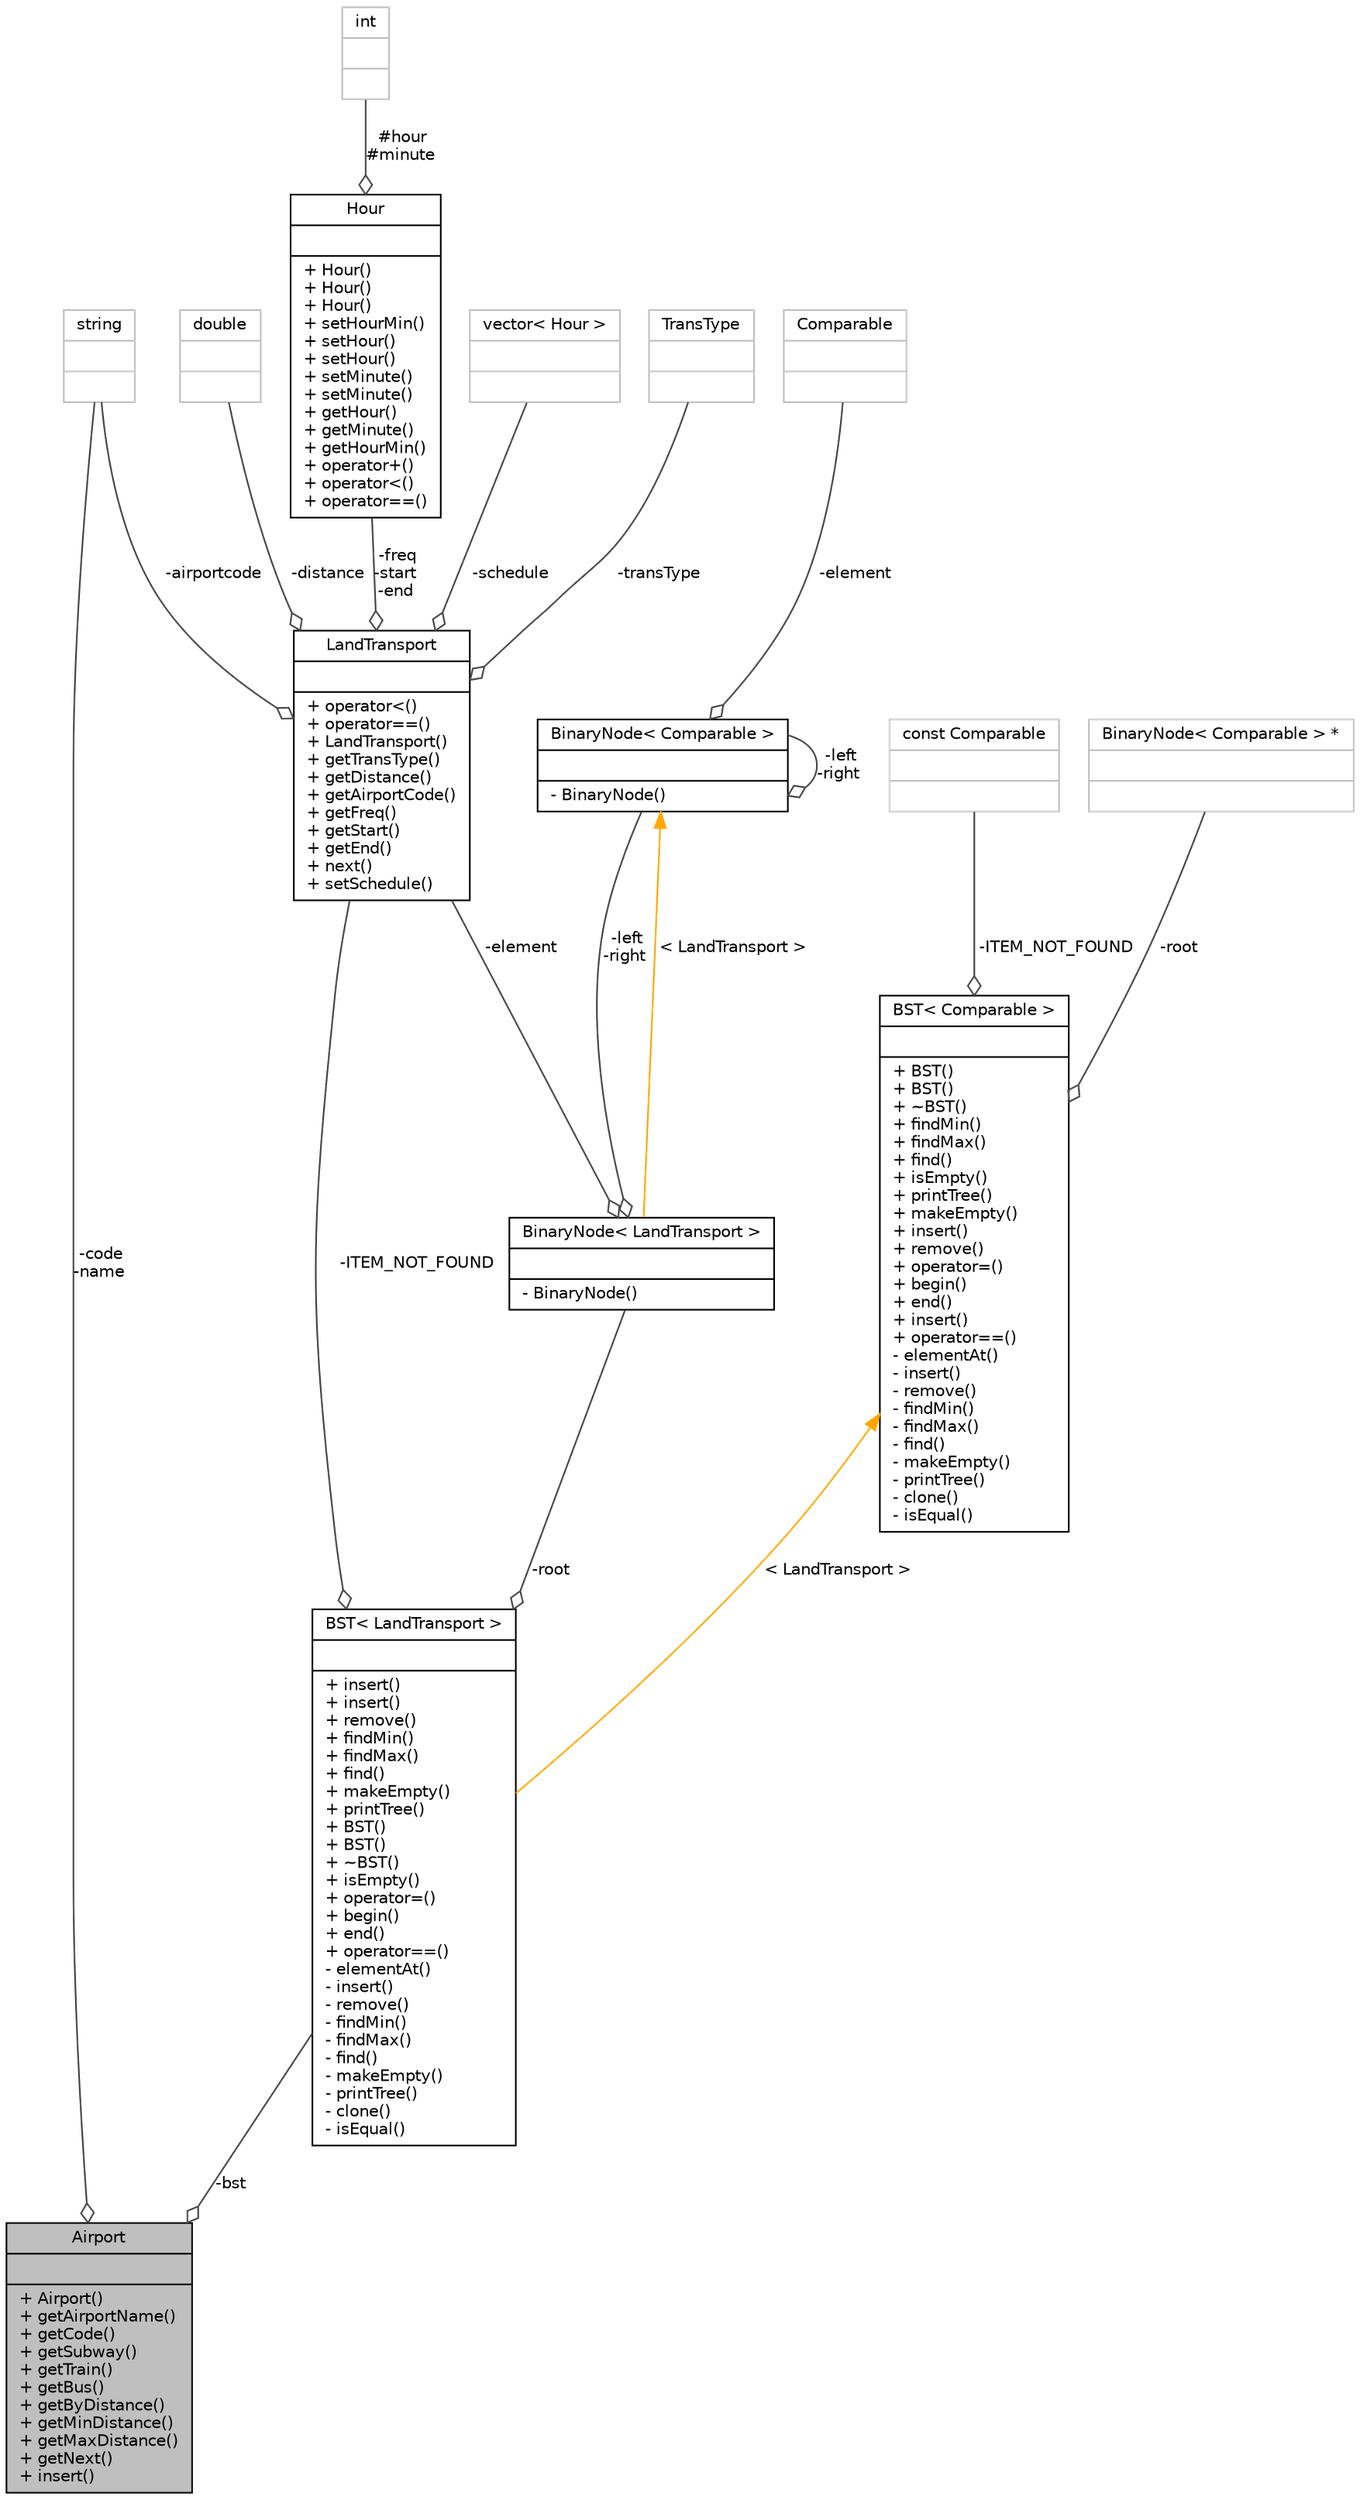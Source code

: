 digraph "Airport"
{
 // LATEX_PDF_SIZE
  bgcolor="transparent";
  edge [fontname="Helvetica",fontsize="10",labelfontname="Helvetica",labelfontsize="10"];
  node [fontname="Helvetica",fontsize="10",shape=record];
  Node1 [label="{Airport\n||+ Airport()\l+ getAirportName()\l+ getCode()\l+ getSubway()\l+ getTrain()\l+ getBus()\l+ getByDistance()\l+ getMinDistance()\l+ getMaxDistance()\l+ getNext()\l+ insert()\l}",height=0.2,width=0.4,color="black", fillcolor="grey75", style="filled", fontcolor="black",tooltip=" "];
  Node2 -> Node1 [color="grey25",fontsize="10",style="solid",label=" -code\n-name" ,arrowhead="odiamond",fontname="Helvetica"];
  Node2 [label="{string\n||}",height=0.2,width=0.4,color="grey75",tooltip=" "];
  Node3 -> Node1 [color="grey25",fontsize="10",style="solid",label=" -bst" ,arrowhead="odiamond",fontname="Helvetica"];
  Node3 [label="{BST\< LandTransport \>\n||+ insert()\l+ insert()\l+ remove()\l+ findMin()\l+ findMax()\l+ find()\l+ makeEmpty()\l+ printTree()\l+ BST()\l+ BST()\l+ ~BST()\l+ isEmpty()\l+ operator=()\l+ begin()\l+ end()\l+ operator==()\l- elementAt()\l- insert()\l- remove()\l- findMin()\l- findMax()\l- find()\l- makeEmpty()\l- printTree()\l- clone()\l- isEqual()\l}",height=0.2,width=0.4,color="black",URL="$classBST.html",tooltip=" "];
  Node4 -> Node3 [color="grey25",fontsize="10",style="solid",label=" -ITEM_NOT_FOUND" ,arrowhead="odiamond",fontname="Helvetica"];
  Node4 [label="{LandTransport\n||+ operator\<()\l+ operator==()\l+ LandTransport()\l+ getTransType()\l+ getDistance()\l+ getAirportCode()\l+ getFreq()\l+ getStart()\l+ getEnd()\l+ next()\l+ setSchedule()\l}",height=0.2,width=0.4,color="black",URL="$classLandTransport.html",tooltip=" "];
  Node2 -> Node4 [color="grey25",fontsize="10",style="solid",label=" -airportcode" ,arrowhead="odiamond",fontname="Helvetica"];
  Node5 -> Node4 [color="grey25",fontsize="10",style="solid",label=" -distance" ,arrowhead="odiamond",fontname="Helvetica"];
  Node5 [label="{double\n||}",height=0.2,width=0.4,color="grey75",tooltip=" "];
  Node6 -> Node4 [color="grey25",fontsize="10",style="solid",label=" -freq\n-start\n-end" ,arrowhead="odiamond",fontname="Helvetica"];
  Node6 [label="{Hour\n||+ Hour()\l+ Hour()\l+ Hour()\l+ setHourMin()\l+ setHour()\l+ setHour()\l+ setMinute()\l+ setMinute()\l+ getHour()\l+ getMinute()\l+ getHourMin()\l+ operator+()\l+ operator\<()\l+ operator==()\l}",height=0.2,width=0.4,color="black",URL="$classHour.html",tooltip=" "];
  Node7 -> Node6 [color="grey25",fontsize="10",style="solid",label=" #hour\n#minute" ,arrowhead="odiamond",fontname="Helvetica"];
  Node7 [label="{int\n||}",height=0.2,width=0.4,color="grey75",tooltip=" "];
  Node8 -> Node4 [color="grey25",fontsize="10",style="solid",label=" -schedule" ,arrowhead="odiamond",fontname="Helvetica"];
  Node8 [label="{vector\< Hour \>\n||}",height=0.2,width=0.4,color="grey75",tooltip=" "];
  Node9 -> Node4 [color="grey25",fontsize="10",style="solid",label=" -transType" ,arrowhead="odiamond",fontname="Helvetica"];
  Node9 [label="{TransType\n||}",height=0.2,width=0.4,color="grey75",tooltip=" "];
  Node10 -> Node3 [color="grey25",fontsize="10",style="solid",label=" -root" ,arrowhead="odiamond",fontname="Helvetica"];
  Node10 [label="{BinaryNode\< LandTransport \>\n||- BinaryNode()\l}",height=0.2,width=0.4,color="black",URL="$classBinaryNode.html",tooltip=" "];
  Node4 -> Node10 [color="grey25",fontsize="10",style="solid",label=" -element" ,arrowhead="odiamond",fontname="Helvetica"];
  Node11 -> Node10 [color="grey25",fontsize="10",style="solid",label=" -left\n-right" ,arrowhead="odiamond",fontname="Helvetica"];
  Node11 [label="{BinaryNode\< Comparable \>\n||- BinaryNode()\l}",height=0.2,width=0.4,color="black",URL="$classBinaryNode.html",tooltip=" "];
  Node11 -> Node11 [color="grey25",fontsize="10",style="solid",label=" -left\n-right" ,arrowhead="odiamond",fontname="Helvetica"];
  Node12 -> Node11 [color="grey25",fontsize="10",style="solid",label=" -element" ,arrowhead="odiamond",fontname="Helvetica"];
  Node12 [label="{Comparable\n||}",height=0.2,width=0.4,color="grey75",tooltip=" "];
  Node11 -> Node10 [dir="back",color="orange",fontsize="10",style="solid",label=" \< LandTransport \>" ,fontname="Helvetica"];
  Node13 -> Node3 [dir="back",color="orange",fontsize="10",style="solid",label=" \< LandTransport \>" ,fontname="Helvetica"];
  Node13 [label="{BST\< Comparable \>\n||+ BST()\l+ BST()\l+ ~BST()\l+ findMin()\l+ findMax()\l+ find()\l+ isEmpty()\l+ printTree()\l+ makeEmpty()\l+ insert()\l+ remove()\l+ operator=()\l+ begin()\l+ end()\l+ insert()\l+ operator==()\l- elementAt()\l- insert()\l- remove()\l- findMin()\l- findMax()\l- find()\l- makeEmpty()\l- printTree()\l- clone()\l- isEqual()\l}",height=0.2,width=0.4,color="black",URL="$classBST.html",tooltip=" "];
  Node14 -> Node13 [color="grey25",fontsize="10",style="solid",label=" -ITEM_NOT_FOUND" ,arrowhead="odiamond",fontname="Helvetica"];
  Node14 [label="{const Comparable\n||}",height=0.2,width=0.4,color="grey75",tooltip=" "];
  Node15 -> Node13 [color="grey25",fontsize="10",style="solid",label=" -root" ,arrowhead="odiamond",fontname="Helvetica"];
  Node15 [label="{BinaryNode\< Comparable \> *\n||}",height=0.2,width=0.4,color="grey75",tooltip=" "];
}
